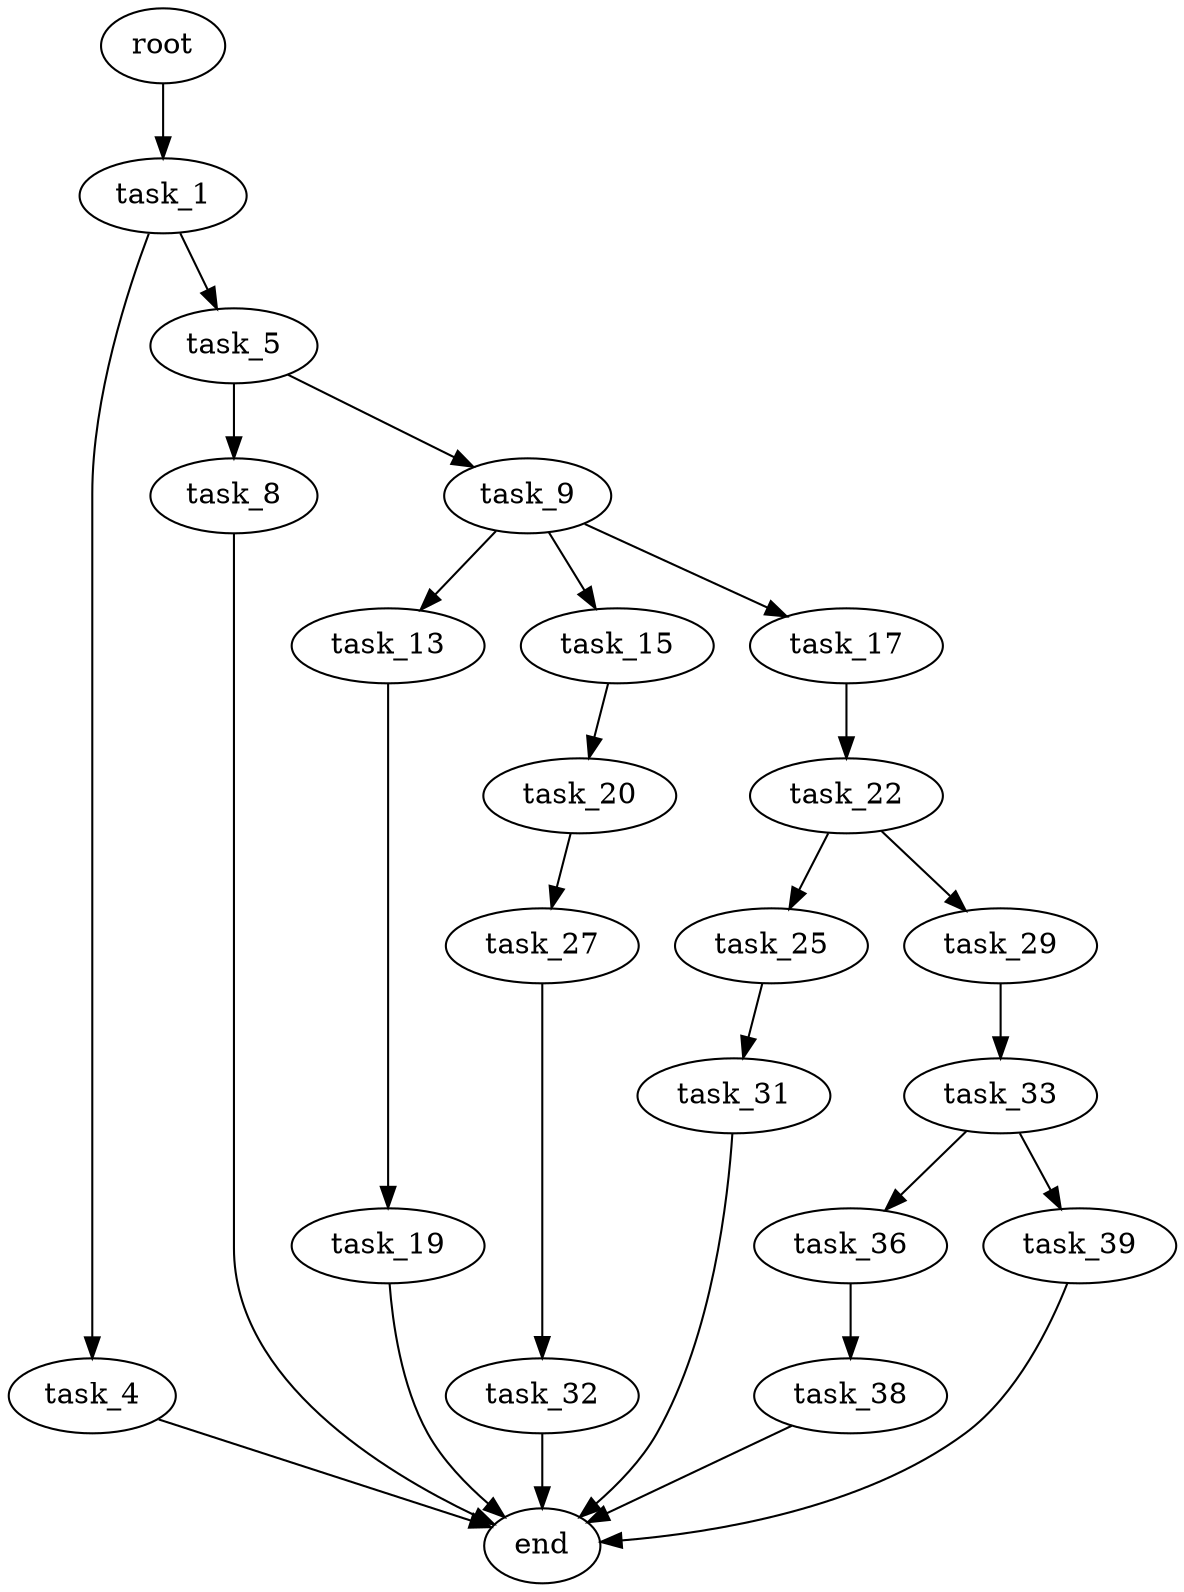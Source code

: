 digraph G {
  root [size="0.000000"];
  task_1 [size="166882787001.000000"];
  task_4 [size="6095773777.000000"];
  task_5 [size="7647835159.000000"];
  task_8 [size="231928233984.000000"];
  task_9 [size="549755813888.000000"];
  task_13 [size="26786804971.000000"];
  task_15 [size="833766885558.000000"];
  task_17 [size="8589934592.000000"];
  task_19 [size="189377556807.000000"];
  task_20 [size="3581794684.000000"];
  task_22 [size="6034190828.000000"];
  task_25 [size="721362490421.000000"];
  task_27 [size="68719476736.000000"];
  task_29 [size="21265240424.000000"];
  task_31 [size="68719476736.000000"];
  task_32 [size="2052096986.000000"];
  task_33 [size="1333347556.000000"];
  task_36 [size="10002832441.000000"];
  task_38 [size="44289698189.000000"];
  task_39 [size="549755813888.000000"];
  end [size="0.000000"];

  root -> task_1 [size="1.000000"];
  task_1 -> task_4 [size="536870912.000000"];
  task_1 -> task_5 [size="536870912.000000"];
  task_4 -> end [size="1.000000"];
  task_5 -> task_8 [size="411041792.000000"];
  task_5 -> task_9 [size="411041792.000000"];
  task_8 -> end [size="1.000000"];
  task_9 -> task_13 [size="536870912.000000"];
  task_9 -> task_15 [size="536870912.000000"];
  task_9 -> task_17 [size="536870912.000000"];
  task_13 -> task_19 [size="134217728.000000"];
  task_15 -> task_20 [size="679477248.000000"];
  task_17 -> task_22 [size="33554432.000000"];
  task_19 -> end [size="1.000000"];
  task_20 -> task_27 [size="75497472.000000"];
  task_22 -> task_25 [size="134217728.000000"];
  task_22 -> task_29 [size="134217728.000000"];
  task_25 -> task_31 [size="838860800.000000"];
  task_27 -> task_32 [size="134217728.000000"];
  task_29 -> task_33 [size="411041792.000000"];
  task_31 -> end [size="1.000000"];
  task_32 -> end [size="1.000000"];
  task_33 -> task_36 [size="134217728.000000"];
  task_33 -> task_39 [size="134217728.000000"];
  task_36 -> task_38 [size="209715200.000000"];
  task_38 -> end [size="1.000000"];
  task_39 -> end [size="1.000000"];
}
